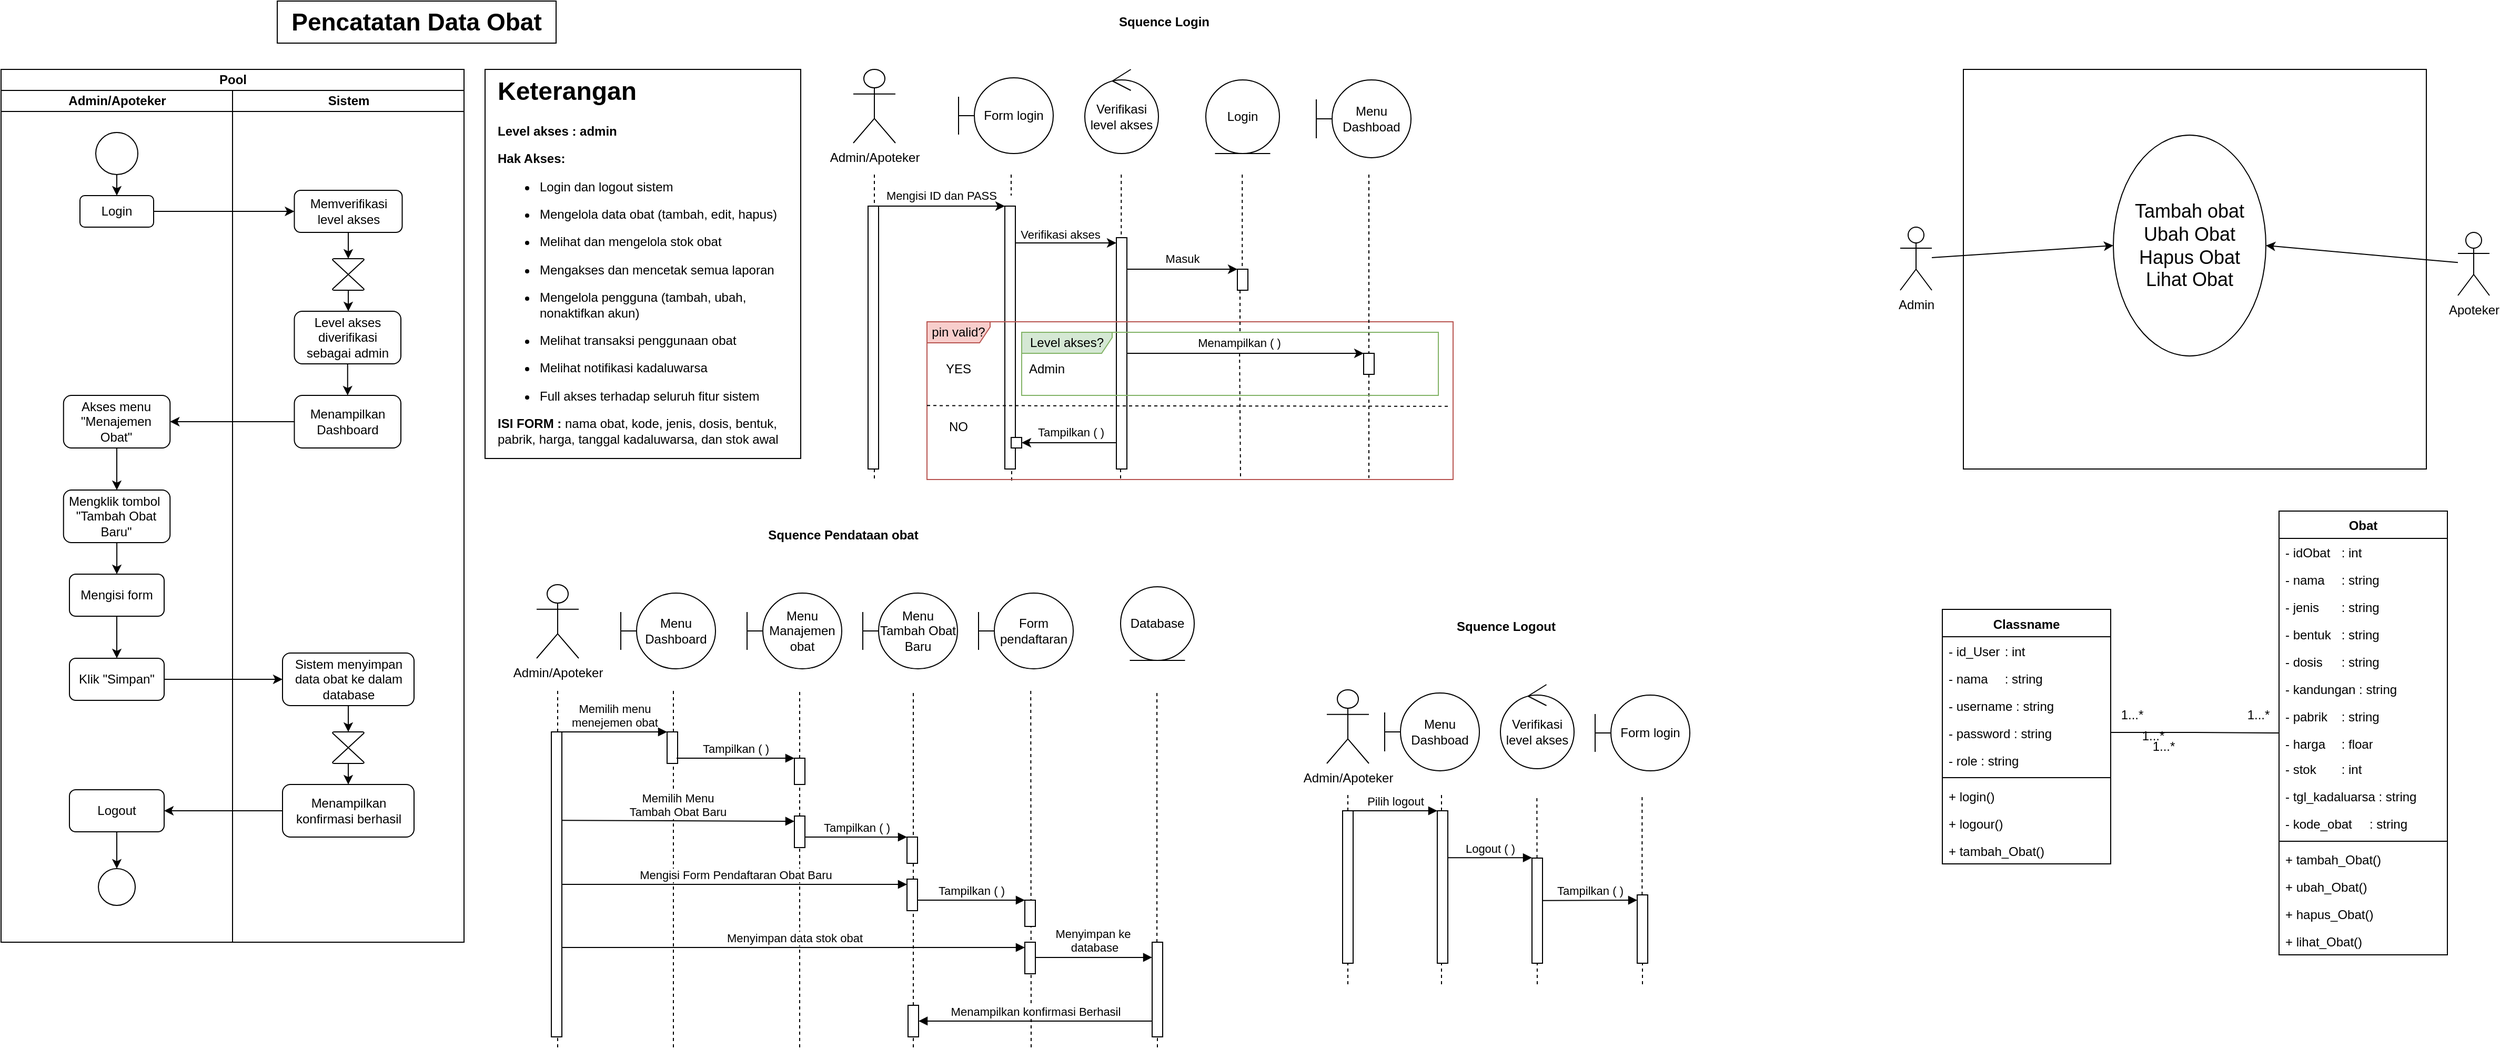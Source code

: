 <mxfile version="26.2.2">
  <diagram name="Page-1" id="9j44QbEKa76IU4atC5l8">
    <mxGraphModel dx="1427" dy="1907" grid="1" gridSize="10" guides="1" tooltips="1" connect="1" arrows="1" fold="1" page="1" pageScale="1" pageWidth="850" pageHeight="1100" math="0" shadow="0">
      <root>
        <mxCell id="0" />
        <mxCell id="1" parent="0" />
        <mxCell id="2WiKCcsb79XeGKph1Vcm-1" value="Pool" style="swimlane;childLayout=stackLayout;resizeParent=1;resizeParentMax=0;startSize=20;html=1;" parent="1" vertex="1">
          <mxGeometry x="40" y="80" width="440" height="830" as="geometry" />
        </mxCell>
        <mxCell id="2WiKCcsb79XeGKph1Vcm-2" value="Admin/Apoteker" style="swimlane;startSize=20;html=1;" parent="2WiKCcsb79XeGKph1Vcm-1" vertex="1">
          <mxGeometry y="20" width="220" height="810" as="geometry" />
        </mxCell>
        <mxCell id="2WiKCcsb79XeGKph1Vcm-42" style="edgeStyle=orthogonalEdgeStyle;rounded=0;orthogonalLoop=1;jettySize=auto;html=1;exitX=0.5;exitY=1;exitDx=0;exitDy=0;entryX=0.5;entryY=0;entryDx=0;entryDy=0;" parent="2WiKCcsb79XeGKph1Vcm-2" source="2WiKCcsb79XeGKph1Vcm-5" target="2WiKCcsb79XeGKph1Vcm-6" edge="1">
          <mxGeometry relative="1" as="geometry" />
        </mxCell>
        <mxCell id="2WiKCcsb79XeGKph1Vcm-5" value="" style="ellipse;whiteSpace=wrap;html=1;aspect=fixed;" parent="2WiKCcsb79XeGKph1Vcm-2" vertex="1">
          <mxGeometry x="90" y="40" width="40" height="40" as="geometry" />
        </mxCell>
        <mxCell id="2WiKCcsb79XeGKph1Vcm-6" value="Login" style="rounded=1;whiteSpace=wrap;html=1;" parent="2WiKCcsb79XeGKph1Vcm-2" vertex="1">
          <mxGeometry x="75" y="100" width="70" height="30" as="geometry" />
        </mxCell>
        <mxCell id="2WiKCcsb79XeGKph1Vcm-20" value="" style="edgeStyle=orthogonalEdgeStyle;rounded=0;orthogonalLoop=1;jettySize=auto;html=1;" parent="2WiKCcsb79XeGKph1Vcm-2" source="2WiKCcsb79XeGKph1Vcm-17" target="2WiKCcsb79XeGKph1Vcm-19" edge="1">
          <mxGeometry relative="1" as="geometry" />
        </mxCell>
        <mxCell id="2WiKCcsb79XeGKph1Vcm-17" value="Akses menu&lt;br&gt;&quot;Menajemen Obat&quot;" style="rounded=1;whiteSpace=wrap;html=1;" parent="2WiKCcsb79XeGKph1Vcm-2" vertex="1">
          <mxGeometry x="59.38" y="290" width="101.25" height="50" as="geometry" />
        </mxCell>
        <mxCell id="2WiKCcsb79XeGKph1Vcm-22" value="" style="edgeStyle=orthogonalEdgeStyle;rounded=0;orthogonalLoop=1;jettySize=auto;html=1;" parent="2WiKCcsb79XeGKph1Vcm-2" source="2WiKCcsb79XeGKph1Vcm-19" target="2WiKCcsb79XeGKph1Vcm-21" edge="1">
          <mxGeometry relative="1" as="geometry" />
        </mxCell>
        <mxCell id="2WiKCcsb79XeGKph1Vcm-19" value="Mengklik tombol&amp;nbsp;&lt;br&gt;&quot;Tambah Obat Baru&quot;" style="rounded=1;whiteSpace=wrap;html=1;" parent="2WiKCcsb79XeGKph1Vcm-2" vertex="1">
          <mxGeometry x="59.37" y="380" width="101.25" height="50" as="geometry" />
        </mxCell>
        <mxCell id="2WiKCcsb79XeGKph1Vcm-24" value="" style="edgeStyle=orthogonalEdgeStyle;rounded=0;orthogonalLoop=1;jettySize=auto;html=1;entryX=0.5;entryY=0;entryDx=0;entryDy=0;" parent="2WiKCcsb79XeGKph1Vcm-2" source="2WiKCcsb79XeGKph1Vcm-21" target="2WiKCcsb79XeGKph1Vcm-23" edge="1">
          <mxGeometry relative="1" as="geometry" />
        </mxCell>
        <mxCell id="2WiKCcsb79XeGKph1Vcm-21" value="Mengisi form" style="whiteSpace=wrap;html=1;rounded=1;" parent="2WiKCcsb79XeGKph1Vcm-2" vertex="1">
          <mxGeometry x="64.99" y="460" width="90.01" height="40" as="geometry" />
        </mxCell>
        <mxCell id="2WiKCcsb79XeGKph1Vcm-23" value="Klik &quot;Simpan&quot;" style="whiteSpace=wrap;html=1;rounded=1;" parent="2WiKCcsb79XeGKph1Vcm-2" vertex="1">
          <mxGeometry x="65.0" y="540" width="90.01" height="40" as="geometry" />
        </mxCell>
        <mxCell id="2WiKCcsb79XeGKph1Vcm-41" value="" style="edgeStyle=orthogonalEdgeStyle;rounded=0;orthogonalLoop=1;jettySize=auto;html=1;" parent="2WiKCcsb79XeGKph1Vcm-2" source="2WiKCcsb79XeGKph1Vcm-38" target="2WiKCcsb79XeGKph1Vcm-40" edge="1">
          <mxGeometry relative="1" as="geometry" />
        </mxCell>
        <mxCell id="2WiKCcsb79XeGKph1Vcm-38" value="Logout" style="whiteSpace=wrap;html=1;rounded=1;" parent="2WiKCcsb79XeGKph1Vcm-2" vertex="1">
          <mxGeometry x="64.99" y="665" width="90.01" height="40" as="geometry" />
        </mxCell>
        <mxCell id="2WiKCcsb79XeGKph1Vcm-40" value="" style="ellipse;whiteSpace=wrap;html=1;rounded=1;" parent="2WiKCcsb79XeGKph1Vcm-2" vertex="1">
          <mxGeometry x="92.51" y="740" width="35" height="35" as="geometry" />
        </mxCell>
        <mxCell id="2WiKCcsb79XeGKph1Vcm-3" value="Sistem" style="swimlane;startSize=20;html=1;" parent="2WiKCcsb79XeGKph1Vcm-1" vertex="1">
          <mxGeometry x="220" y="20" width="220" height="810" as="geometry" />
        </mxCell>
        <mxCell id="2WiKCcsb79XeGKph1Vcm-12" value="" style="edgeStyle=orthogonalEdgeStyle;rounded=0;orthogonalLoop=1;jettySize=auto;html=1;entryX=0.5;entryY=0;entryDx=0;entryDy=0;" parent="2WiKCcsb79XeGKph1Vcm-3" source="2WiKCcsb79XeGKph1Vcm-8" target="2WiKCcsb79XeGKph1Vcm-14" edge="1">
          <mxGeometry relative="1" as="geometry">
            <mxPoint x="110" y="255" as="targetPoint" />
          </mxGeometry>
        </mxCell>
        <mxCell id="2WiKCcsb79XeGKph1Vcm-8" value="" style="verticalLabelPosition=bottom;verticalAlign=top;html=1;shape=mxgraph.flowchart.collate;" parent="2WiKCcsb79XeGKph1Vcm-3" vertex="1">
          <mxGeometry x="95" y="160" width="30" height="30" as="geometry" />
        </mxCell>
        <mxCell id="2WiKCcsb79XeGKph1Vcm-7" value="Memverifikasi level akses" style="rounded=1;whiteSpace=wrap;html=1;" parent="2WiKCcsb79XeGKph1Vcm-3" vertex="1">
          <mxGeometry x="58.75" y="95" width="102.5" height="40" as="geometry" />
        </mxCell>
        <mxCell id="2WiKCcsb79XeGKph1Vcm-10" style="edgeStyle=orthogonalEdgeStyle;rounded=0;orthogonalLoop=1;jettySize=auto;html=1;exitX=0.5;exitY=1;exitDx=0;exitDy=0;entryX=0.5;entryY=0;entryDx=0;entryDy=0;entryPerimeter=0;" parent="2WiKCcsb79XeGKph1Vcm-3" source="2WiKCcsb79XeGKph1Vcm-7" target="2WiKCcsb79XeGKph1Vcm-8" edge="1">
          <mxGeometry relative="1" as="geometry" />
        </mxCell>
        <mxCell id="2WiKCcsb79XeGKph1Vcm-16" style="edgeStyle=orthogonalEdgeStyle;rounded=0;orthogonalLoop=1;jettySize=auto;html=1;exitX=0.5;exitY=1;exitDx=0;exitDy=0;entryX=0.5;entryY=0;entryDx=0;entryDy=0;" parent="2WiKCcsb79XeGKph1Vcm-3" source="2WiKCcsb79XeGKph1Vcm-14" target="2WiKCcsb79XeGKph1Vcm-15" edge="1">
          <mxGeometry relative="1" as="geometry" />
        </mxCell>
        <mxCell id="2WiKCcsb79XeGKph1Vcm-14" value="Level akses diverifikasi sebagai admin" style="rounded=1;whiteSpace=wrap;html=1;" parent="2WiKCcsb79XeGKph1Vcm-3" vertex="1">
          <mxGeometry x="58.75" y="210" width="101.25" height="50" as="geometry" />
        </mxCell>
        <mxCell id="2WiKCcsb79XeGKph1Vcm-15" value="Menampilkan Dashboard" style="rounded=1;whiteSpace=wrap;html=1;" parent="2WiKCcsb79XeGKph1Vcm-3" vertex="1">
          <mxGeometry x="58.75" y="290" width="101.25" height="50" as="geometry" />
        </mxCell>
        <mxCell id="2WiKCcsb79XeGKph1Vcm-33" style="edgeStyle=orthogonalEdgeStyle;rounded=0;orthogonalLoop=1;jettySize=auto;html=1;exitX=0.5;exitY=1;exitDx=0;exitDy=0;" parent="2WiKCcsb79XeGKph1Vcm-3" source="2WiKCcsb79XeGKph1Vcm-27" target="2WiKCcsb79XeGKph1Vcm-31" edge="1">
          <mxGeometry relative="1" as="geometry" />
        </mxCell>
        <mxCell id="2WiKCcsb79XeGKph1Vcm-27" value="Sistem menyimpan data obat ke dalam database" style="whiteSpace=wrap;html=1;rounded=1;" parent="2WiKCcsb79XeGKph1Vcm-3" vertex="1">
          <mxGeometry x="47.5" y="535" width="125" height="50" as="geometry" />
        </mxCell>
        <mxCell id="2WiKCcsb79XeGKph1Vcm-35" style="edgeStyle=orthogonalEdgeStyle;rounded=0;orthogonalLoop=1;jettySize=auto;html=1;exitX=0.5;exitY=1;exitDx=0;exitDy=0;exitPerimeter=0;entryX=0.5;entryY=0;entryDx=0;entryDy=0;" parent="2WiKCcsb79XeGKph1Vcm-3" source="2WiKCcsb79XeGKph1Vcm-31" target="2WiKCcsb79XeGKph1Vcm-34" edge="1">
          <mxGeometry relative="1" as="geometry" />
        </mxCell>
        <mxCell id="2WiKCcsb79XeGKph1Vcm-31" value="" style="verticalLabelPosition=bottom;verticalAlign=top;html=1;shape=mxgraph.flowchart.collate;" parent="2WiKCcsb79XeGKph1Vcm-3" vertex="1">
          <mxGeometry x="95.0" y="610" width="30" height="30" as="geometry" />
        </mxCell>
        <mxCell id="2WiKCcsb79XeGKph1Vcm-34" value="Menampilkan konfirmasi berhasil" style="whiteSpace=wrap;html=1;rounded=1;" parent="2WiKCcsb79XeGKph1Vcm-3" vertex="1">
          <mxGeometry x="47.5" y="660" width="125" height="50" as="geometry" />
        </mxCell>
        <mxCell id="2WiKCcsb79XeGKph1Vcm-9" style="edgeStyle=orthogonalEdgeStyle;rounded=0;orthogonalLoop=1;jettySize=auto;html=1;exitX=1;exitY=0.5;exitDx=0;exitDy=0;entryX=0;entryY=0.5;entryDx=0;entryDy=0;" parent="2WiKCcsb79XeGKph1Vcm-1" source="2WiKCcsb79XeGKph1Vcm-6" target="2WiKCcsb79XeGKph1Vcm-7" edge="1">
          <mxGeometry relative="1" as="geometry" />
        </mxCell>
        <mxCell id="2WiKCcsb79XeGKph1Vcm-18" value="" style="edgeStyle=orthogonalEdgeStyle;rounded=0;orthogonalLoop=1;jettySize=auto;html=1;" parent="2WiKCcsb79XeGKph1Vcm-1" source="2WiKCcsb79XeGKph1Vcm-15" target="2WiKCcsb79XeGKph1Vcm-17" edge="1">
          <mxGeometry relative="1" as="geometry" />
        </mxCell>
        <mxCell id="2WiKCcsb79XeGKph1Vcm-28" style="edgeStyle=orthogonalEdgeStyle;rounded=0;orthogonalLoop=1;jettySize=auto;html=1;exitX=1;exitY=0.5;exitDx=0;exitDy=0;entryX=0;entryY=0.5;entryDx=0;entryDy=0;" parent="2WiKCcsb79XeGKph1Vcm-1" source="2WiKCcsb79XeGKph1Vcm-23" target="2WiKCcsb79XeGKph1Vcm-27" edge="1">
          <mxGeometry relative="1" as="geometry" />
        </mxCell>
        <mxCell id="2WiKCcsb79XeGKph1Vcm-37" value="" style="edgeStyle=orthogonalEdgeStyle;rounded=0;orthogonalLoop=1;jettySize=auto;html=1;entryX=1;entryY=0.5;entryDx=0;entryDy=0;" parent="2WiKCcsb79XeGKph1Vcm-1" source="2WiKCcsb79XeGKph1Vcm-34" target="2WiKCcsb79XeGKph1Vcm-38" edge="1">
          <mxGeometry relative="1" as="geometry">
            <mxPoint x="165" y="705" as="targetPoint" />
          </mxGeometry>
        </mxCell>
        <mxCell id="2WiKCcsb79XeGKph1Vcm-44" value="" style="rounded=0;whiteSpace=wrap;html=1;" parent="1" vertex="1">
          <mxGeometry x="500" y="80" width="300" height="370" as="geometry" />
        </mxCell>
        <mxCell id="2WiKCcsb79XeGKph1Vcm-43" value="&lt;h1 style=&quot;margin-top: 0px;&quot;&gt;Keterangan&lt;/h1&gt;&lt;p&gt;&lt;b&gt;Level akses : admin&lt;/b&gt;&lt;/p&gt;&lt;p class=&quot;&quot; data-end=&quot;210&quot; data-start=&quot;196&quot;&gt;&lt;strong data-end=&quot;210&quot; data-start=&quot;196&quot;&gt;Hak Akses:&lt;/strong&gt;&lt;/p&gt;&lt;ul data-end=&quot;519&quot; data-start=&quot;211&quot;&gt;&lt;li class=&quot;&quot; data-end=&quot;236&quot; data-start=&quot;211&quot;&gt;&lt;p class=&quot;&quot; data-end=&quot;236&quot; data-start=&quot;213&quot;&gt;Login dan logout sistem&lt;/p&gt;&lt;/li&gt;&lt;li class=&quot;&quot; data-end=&quot;280&quot; data-start=&quot;237&quot;&gt;&lt;p class=&quot;&quot; data-end=&quot;280&quot; data-start=&quot;239&quot;&gt;Mengelola data obat (tambah, edit, hapus)&lt;/p&gt;&lt;/li&gt;&lt;li class=&quot;&quot; data-end=&quot;314&quot; data-start=&quot;281&quot;&gt;&lt;p class=&quot;&quot; data-end=&quot;314&quot; data-start=&quot;283&quot;&gt;Melihat dan mengelola stok obat&lt;/p&gt;&lt;/li&gt;&lt;li class=&quot;&quot; data-end=&quot;353&quot; data-start=&quot;315&quot;&gt;&lt;p class=&quot;&quot; data-end=&quot;353&quot; data-start=&quot;317&quot;&gt;Mengakses dan mencetak semua laporan&lt;/p&gt;&lt;/li&gt;&lt;li class=&quot;&quot; data-end=&quot;407&quot; data-start=&quot;354&quot;&gt;&lt;p class=&quot;&quot; data-end=&quot;407&quot; data-start=&quot;356&quot;&gt;Mengelola pengguna (tambah, ubah, nonaktifkan akun)&lt;/p&gt;&lt;/li&gt;&lt;li class=&quot;&quot; data-end=&quot;443&quot; data-start=&quot;408&quot;&gt;&lt;p class=&quot;&quot; data-end=&quot;443&quot; data-start=&quot;410&quot;&gt;Melihat transaksi penggunaan obat&lt;/p&gt;&lt;/li&gt;&lt;li class=&quot;&quot; data-end=&quot;476&quot; data-start=&quot;444&quot;&gt;&lt;p class=&quot;&quot; data-end=&quot;476&quot; data-start=&quot;446&quot;&gt;Melihat notifikasi kadaluwarsa&lt;/p&gt;&lt;/li&gt;&lt;li class=&quot;&quot; data-end=&quot;519&quot; data-start=&quot;477&quot;&gt;&lt;p class=&quot;&quot; data-end=&quot;519&quot; data-start=&quot;479&quot;&gt;Full akses terhadap seluruh fitur sistem&lt;/p&gt;&lt;/li&gt;&lt;/ul&gt;&lt;div&gt;&lt;b&gt;ISI FORM :&amp;nbsp;&lt;/b&gt;&lt;span style=&quot;background-color: transparent; color: light-dark(rgb(0, 0, 0), rgb(255, 255, 255));&quot;&gt;nama obat, kode, jenis, dosis, bentuk, pabrik, harga, tanggal kadaluwarsa, dan stok awal&lt;/span&gt;&lt;/div&gt;" style="text;html=1;whiteSpace=wrap;overflow=hidden;rounded=0;" parent="1" vertex="1">
          <mxGeometry x="510" y="80" width="290" height="380" as="geometry" />
        </mxCell>
        <mxCell id="2WiKCcsb79XeGKph1Vcm-46" value="" style="rounded=0;whiteSpace=wrap;html=1;" parent="1" vertex="1">
          <mxGeometry x="302.5" y="15" width="265" height="40" as="geometry" />
        </mxCell>
        <mxCell id="2WiKCcsb79XeGKph1Vcm-45" value="&lt;b&gt;&lt;font style=&quot;font-size: 23px;&quot;&gt;Pencatatan Data Obat&lt;/font&gt;&lt;/b&gt;" style="text;html=1;align=center;verticalAlign=middle;whiteSpace=wrap;rounded=0;" parent="1" vertex="1">
          <mxGeometry x="290" y="20" width="290" height="30" as="geometry" />
        </mxCell>
        <mxCell id="2WiKCcsb79XeGKph1Vcm-51" value="Admin/Apoteker" style="shape=umlActor;verticalLabelPosition=bottom;verticalAlign=top;html=1;" parent="1" vertex="1">
          <mxGeometry x="850" y="80" width="40" height="70" as="geometry" />
        </mxCell>
        <mxCell id="2WiKCcsb79XeGKph1Vcm-52" value="Form login" style="shape=umlBoundary;whiteSpace=wrap;html=1;" parent="1" vertex="1">
          <mxGeometry x="950" y="88" width="90" height="72" as="geometry" />
        </mxCell>
        <mxCell id="2WiKCcsb79XeGKph1Vcm-53" value="Login" style="ellipse;shape=umlEntity;whiteSpace=wrap;html=1;" parent="1" vertex="1">
          <mxGeometry x="1185" y="90" width="70" height="70" as="geometry" />
        </mxCell>
        <mxCell id="2WiKCcsb79XeGKph1Vcm-54" value="Verifikasi level akses" style="ellipse;shape=umlControl;whiteSpace=wrap;html=1;" parent="1" vertex="1">
          <mxGeometry x="1070" y="80" width="70" height="80" as="geometry" />
        </mxCell>
        <mxCell id="2WiKCcsb79XeGKph1Vcm-55" value="Menu Dashboad" style="shape=umlBoundary;whiteSpace=wrap;html=1;" parent="1" vertex="1">
          <mxGeometry x="1290" y="90" width="90" height="74" as="geometry" />
        </mxCell>
        <mxCell id="2WiKCcsb79XeGKph1Vcm-56" value="Menu Manajemen obat" style="shape=umlBoundary;whiteSpace=wrap;html=1;" parent="1" vertex="1">
          <mxGeometry x="749" y="578" width="90" height="72" as="geometry" />
        </mxCell>
        <mxCell id="2WiKCcsb79XeGKph1Vcm-57" value="Menu Tambah Obat Baru" style="shape=umlBoundary;whiteSpace=wrap;html=1;" parent="1" vertex="1">
          <mxGeometry x="859" y="578" width="90" height="72" as="geometry" />
        </mxCell>
        <mxCell id="2WiKCcsb79XeGKph1Vcm-61" value="Database" style="ellipse;shape=umlEntity;whiteSpace=wrap;html=1;" parent="1" vertex="1">
          <mxGeometry x="1104" y="572" width="70" height="70" as="geometry" />
        </mxCell>
        <mxCell id="2WiKCcsb79XeGKph1Vcm-63" value="" style="endArrow=none;dashed=1;html=1;rounded=0;" parent="1" source="2WiKCcsb79XeGKph1Vcm-62" edge="1">
          <mxGeometry width="50" height="50" relative="1" as="geometry">
            <mxPoint x="870" y="170" as="sourcePoint" />
            <mxPoint x="870" y="470" as="targetPoint" />
          </mxGeometry>
        </mxCell>
        <mxCell id="2WiKCcsb79XeGKph1Vcm-64" value="" style="endArrow=none;dashed=1;html=1;rounded=0;" parent="1" target="2WiKCcsb79XeGKph1Vcm-62" edge="1">
          <mxGeometry width="50" height="50" relative="1" as="geometry">
            <mxPoint x="870" y="180" as="sourcePoint" />
            <mxPoint x="870" y="590" as="targetPoint" />
          </mxGeometry>
        </mxCell>
        <mxCell id="2WiKCcsb79XeGKph1Vcm-69" value="" style="edgeStyle=orthogonalEdgeStyle;rounded=0;orthogonalLoop=1;jettySize=auto;html=1;curved=0;" parent="1" source="2WiKCcsb79XeGKph1Vcm-62" edge="1">
          <mxGeometry relative="1" as="geometry">
            <mxPoint x="879" y="210" as="sourcePoint" />
            <mxPoint x="994" y="210.0" as="targetPoint" />
            <Array as="points">
              <mxPoint x="969" y="210" />
              <mxPoint x="969" y="210" />
            </Array>
          </mxGeometry>
        </mxCell>
        <mxCell id="2WiKCcsb79XeGKph1Vcm-62" value="" style="html=1;points=[[0,0,0,0,5],[0,1,0,0,-5],[1,0,0,0,5],[1,1,0,0,-5]];perimeter=orthogonalPerimeter;outlineConnect=0;targetShapes=umlLifeline;portConstraint=eastwest;newEdgeStyle={&quot;curved&quot;:0,&quot;rounded&quot;:0};" parent="1" vertex="1">
          <mxGeometry x="864" y="210" width="10" height="250" as="geometry" />
        </mxCell>
        <mxCell id="2WiKCcsb79XeGKph1Vcm-65" value="" style="endArrow=none;dashed=1;html=1;rounded=0;entryX=0.161;entryY=1.012;entryDx=0;entryDy=0;entryPerimeter=0;" parent="1" target="2WiKCcsb79XeGKph1Vcm-77" edge="1">
          <mxGeometry width="50" height="50" relative="1" as="geometry">
            <mxPoint x="1000.0" y="240" as="sourcePoint" />
            <mxPoint x="1000" y="600" as="targetPoint" />
          </mxGeometry>
        </mxCell>
        <mxCell id="2WiKCcsb79XeGKph1Vcm-67" value="" style="endArrow=none;dashed=1;html=1;rounded=0;" parent="1" edge="1">
          <mxGeometry width="50" height="50" relative="1" as="geometry">
            <mxPoint x="1000" y="180" as="sourcePoint" />
            <mxPoint x="1000.0" y="200" as="targetPoint" />
          </mxGeometry>
        </mxCell>
        <mxCell id="2WiKCcsb79XeGKph1Vcm-68" value="" style="html=1;points=[[0,0,0,0,5],[0,1,0,0,-5],[1,0,0,0,5],[1,1,0,0,-5]];perimeter=orthogonalPerimeter;outlineConnect=0;targetShapes=umlLifeline;portConstraint=eastwest;newEdgeStyle={&quot;curved&quot;:0,&quot;rounded&quot;:0};" parent="1" vertex="1">
          <mxGeometry x="994" y="210" width="10" height="250" as="geometry" />
        </mxCell>
        <mxCell id="2WiKCcsb79XeGKph1Vcm-71" value="&lt;font style=&quot;font-size: 11px;&quot;&gt;Mengisi ID dan PASS&lt;/font&gt;" style="text;html=1;align=center;verticalAlign=middle;whiteSpace=wrap;rounded=0;" parent="1" vertex="1">
          <mxGeometry x="879" y="190" width="110" height="20" as="geometry" />
        </mxCell>
        <mxCell id="2WiKCcsb79XeGKph1Vcm-73" value="" style="endArrow=none;dashed=1;html=1;rounded=0;entryX=0.368;entryY=0.995;entryDx=0;entryDy=0;entryPerimeter=0;" parent="1" source="2WiKCcsb79XeGKph1Vcm-74" target="2WiKCcsb79XeGKph1Vcm-77" edge="1">
          <mxGeometry width="50" height="50" relative="1" as="geometry">
            <mxPoint x="1104.64" y="180" as="sourcePoint" />
            <mxPoint x="1105" y="600" as="targetPoint" />
          </mxGeometry>
        </mxCell>
        <mxCell id="2WiKCcsb79XeGKph1Vcm-75" value="" style="endArrow=none;dashed=1;html=1;rounded=0;" parent="1" target="2WiKCcsb79XeGKph1Vcm-74" edge="1">
          <mxGeometry width="50" height="50" relative="1" as="geometry">
            <mxPoint x="1104.64" y="180" as="sourcePoint" />
            <mxPoint x="1104.64" y="540" as="targetPoint" />
          </mxGeometry>
        </mxCell>
        <mxCell id="2WiKCcsb79XeGKph1Vcm-82" value="" style="edgeStyle=orthogonalEdgeStyle;rounded=0;orthogonalLoop=1;jettySize=auto;html=1;curved=0;" parent="1" source="2WiKCcsb79XeGKph1Vcm-74" target="2WiKCcsb79XeGKph1Vcm-81" edge="1">
          <mxGeometry relative="1" as="geometry">
            <Array as="points">
              <mxPoint x="1180" y="270" />
              <mxPoint x="1180" y="270" />
            </Array>
          </mxGeometry>
        </mxCell>
        <mxCell id="2WiKCcsb79XeGKph1Vcm-89" value="" style="edgeStyle=orthogonalEdgeStyle;rounded=0;orthogonalLoop=1;jettySize=auto;html=1;curved=0;" parent="1" source="2WiKCcsb79XeGKph1Vcm-74" target="2WiKCcsb79XeGKph1Vcm-86" edge="1">
          <mxGeometry relative="1" as="geometry">
            <mxPoint x="1190" y="400.0" as="targetPoint" />
            <Array as="points">
              <mxPoint x="1170" y="350" />
              <mxPoint x="1170" y="350" />
            </Array>
          </mxGeometry>
        </mxCell>
        <mxCell id="2WiKCcsb79XeGKph1Vcm-74" value="" style="html=1;points=[[0,0,0,0,5],[0,1,0,0,-5],[1,0,0,0,5],[1,1,0,0,-5]];perimeter=orthogonalPerimeter;outlineConnect=0;targetShapes=umlLifeline;portConstraint=eastwest;newEdgeStyle={&quot;curved&quot;:0,&quot;rounded&quot;:0};" parent="1" vertex="1">
          <mxGeometry x="1100" y="240" width="10" height="220" as="geometry" />
        </mxCell>
        <mxCell id="2WiKCcsb79XeGKph1Vcm-76" style="edgeStyle=orthogonalEdgeStyle;rounded=0;orthogonalLoop=1;jettySize=auto;html=1;curved=0;exitX=1;exitY=1;exitDx=0;exitDy=-5;exitPerimeter=0;entryX=0;entryY=0;entryDx=0;entryDy=5;entryPerimeter=0;" parent="1" source="2WiKCcsb79XeGKph1Vcm-68" target="2WiKCcsb79XeGKph1Vcm-74" edge="1">
          <mxGeometry relative="1" as="geometry">
            <Array as="points">
              <mxPoint x="1004" y="245" />
            </Array>
          </mxGeometry>
        </mxCell>
        <mxCell id="2WiKCcsb79XeGKph1Vcm-77" value="pin valid?" style="shape=umlFrame;whiteSpace=wrap;html=1;pointerEvents=0;width=60;height=20;fillColor=#f8cecc;strokeColor=#b85450;" parent="1" vertex="1">
          <mxGeometry x="920" y="320" width="500" height="150" as="geometry" />
        </mxCell>
        <mxCell id="2WiKCcsb79XeGKph1Vcm-78" value="" style="endArrow=none;dashed=1;html=1;rounded=0;entryX=0.596;entryY=0.991;entryDx=0;entryDy=0;entryPerimeter=0;" parent="1" source="2WiKCcsb79XeGKph1Vcm-90" target="2WiKCcsb79XeGKph1Vcm-77" edge="1">
          <mxGeometry width="50" height="50" relative="1" as="geometry">
            <mxPoint x="1219.64" y="280" as="sourcePoint" />
            <mxPoint x="1220" y="460" as="targetPoint" />
          </mxGeometry>
        </mxCell>
        <mxCell id="2WiKCcsb79XeGKph1Vcm-79" value="" style="endArrow=none;dashed=1;html=1;rounded=0;" parent="1" target="2WiKCcsb79XeGKph1Vcm-81" edge="1">
          <mxGeometry width="50" height="50" relative="1" as="geometry">
            <mxPoint x="1219.64" y="180" as="sourcePoint" />
            <mxPoint x="1250" y="210" as="targetPoint" />
          </mxGeometry>
        </mxCell>
        <mxCell id="2WiKCcsb79XeGKph1Vcm-81" value="" style="html=1;points=[[0,0,0,0,5],[0,1,0,0,-5],[1,0,0,0,5],[1,1,0,0,-5]];perimeter=orthogonalPerimeter;outlineConnect=0;targetShapes=umlLifeline;portConstraint=eastwest;newEdgeStyle={&quot;curved&quot;:0,&quot;rounded&quot;:0};" parent="1" vertex="1">
          <mxGeometry x="1215" y="270" width="10" height="20" as="geometry" />
        </mxCell>
        <mxCell id="2WiKCcsb79XeGKph1Vcm-83" value="&lt;font style=&quot;font-size: 11px;&quot;&gt;Verifikasi akses&lt;/font&gt;" style="text;html=1;align=center;verticalAlign=middle;whiteSpace=wrap;rounded=0;" parent="1" vertex="1">
          <mxGeometry x="1004" y="227" width="86" height="20" as="geometry" />
        </mxCell>
        <mxCell id="2WiKCcsb79XeGKph1Vcm-84" value="" style="endArrow=none;dashed=1;html=1;rounded=0;entryX=0.84;entryY=0.991;entryDx=0;entryDy=0;entryPerimeter=0;" parent="1" source="2WiKCcsb79XeGKph1Vcm-86" target="2WiKCcsb79XeGKph1Vcm-77" edge="1">
          <mxGeometry width="50" height="50" relative="1" as="geometry">
            <mxPoint x="1340.0" y="180" as="sourcePoint" />
            <mxPoint x="1340" y="601" as="targetPoint" />
          </mxGeometry>
        </mxCell>
        <mxCell id="2WiKCcsb79XeGKph1Vcm-85" value="" style="endArrow=none;dashed=1;html=1;rounded=0;exitX=0.001;exitY=0.398;exitDx=0;exitDy=0;exitPerimeter=0;entryX=0.995;entryY=0.536;entryDx=0;entryDy=0;entryPerimeter=0;" parent="1" target="2WiKCcsb79XeGKph1Vcm-77" edge="1">
          <mxGeometry width="50" height="50" relative="1" as="geometry">
            <mxPoint x="920" y="399.67" as="sourcePoint" />
            <mxPoint x="1410" y="400" as="targetPoint" />
          </mxGeometry>
        </mxCell>
        <mxCell id="2WiKCcsb79XeGKph1Vcm-87" value="" style="endArrow=none;dashed=1;html=1;rounded=0;" parent="1" target="2WiKCcsb79XeGKph1Vcm-86" edge="1">
          <mxGeometry width="50" height="50" relative="1" as="geometry">
            <mxPoint x="1340.0" y="180" as="sourcePoint" />
            <mxPoint x="1340" y="601" as="targetPoint" />
          </mxGeometry>
        </mxCell>
        <mxCell id="2WiKCcsb79XeGKph1Vcm-86" value="" style="html=1;points=[[0,0,0,0,5],[0,1,0,0,-5],[1,0,0,0,5],[1,1,0,0,-5]];perimeter=orthogonalPerimeter;outlineConnect=0;targetShapes=umlLifeline;portConstraint=eastwest;newEdgeStyle={&quot;curved&quot;:0,&quot;rounded&quot;:0};" parent="1" vertex="1">
          <mxGeometry x="1335" y="350" width="10" height="20" as="geometry" />
        </mxCell>
        <mxCell id="2WiKCcsb79XeGKph1Vcm-91" value="" style="endArrow=none;dashed=1;html=1;rounded=0;" parent="1" source="2WiKCcsb79XeGKph1Vcm-81" target="2WiKCcsb79XeGKph1Vcm-90" edge="1">
          <mxGeometry width="50" height="50" relative="1" as="geometry">
            <mxPoint x="1220" y="290" as="sourcePoint" />
            <mxPoint x="1220" y="600" as="targetPoint" />
          </mxGeometry>
        </mxCell>
        <mxCell id="2WiKCcsb79XeGKph1Vcm-90" value="&lt;font style=&quot;font-size: 11px;&quot;&gt;Menampilkan ( )&lt;/font&gt;" style="text;html=1;align=center;verticalAlign=middle;whiteSpace=wrap;rounded=0;" parent="1" vertex="1">
          <mxGeometry x="1174" y="330" width="86" height="20" as="geometry" />
        </mxCell>
        <mxCell id="2WiKCcsb79XeGKph1Vcm-93" value="Level akses?" style="shape=umlFrame;whiteSpace=wrap;html=1;pointerEvents=0;width=86;height=20;fillColor=#d5e8d4;strokeColor=#82b366;" parent="1" vertex="1">
          <mxGeometry x="1010" y="330" width="396" height="60" as="geometry" />
        </mxCell>
        <mxCell id="2WiKCcsb79XeGKph1Vcm-94" value="YES" style="text;html=1;align=center;verticalAlign=middle;whiteSpace=wrap;rounded=0;" parent="1" vertex="1">
          <mxGeometry x="930" y="350" width="40" height="30" as="geometry" />
        </mxCell>
        <mxCell id="2WiKCcsb79XeGKph1Vcm-95" value="NO" style="text;html=1;align=center;verticalAlign=middle;whiteSpace=wrap;rounded=0;" parent="1" vertex="1">
          <mxGeometry x="930" y="405" width="40" height="30" as="geometry" />
        </mxCell>
        <mxCell id="2WiKCcsb79XeGKph1Vcm-96" value="" style="endArrow=classic;html=1;rounded=0;entryX=1;entryY=0;entryDx=0;entryDy=5;entryPerimeter=0;" parent="1" target="2WiKCcsb79XeGKph1Vcm-97" edge="1">
          <mxGeometry width="50" height="50" relative="1" as="geometry">
            <mxPoint x="1100" y="435" as="sourcePoint" />
            <mxPoint x="1020" y="435" as="targetPoint" />
          </mxGeometry>
        </mxCell>
        <mxCell id="2WiKCcsb79XeGKph1Vcm-97" value="" style="html=1;points=[[0,0,0,0,5],[0,1,0,0,-5],[1,0,0,0,5],[1,1,0,0,-5]];perimeter=orthogonalPerimeter;outlineConnect=0;targetShapes=umlLifeline;portConstraint=eastwest;newEdgeStyle={&quot;curved&quot;:0,&quot;rounded&quot;:0};" parent="1" vertex="1">
          <mxGeometry x="1000" y="430" width="10" height="10" as="geometry" />
        </mxCell>
        <mxCell id="2WiKCcsb79XeGKph1Vcm-98" value="&lt;span style=&quot;font-size: 11px;&quot;&gt;Tampilkan ( )&lt;/span&gt;" style="text;html=1;align=center;verticalAlign=middle;whiteSpace=wrap;rounded=0;" parent="1" vertex="1">
          <mxGeometry x="1014" y="415" width="86" height="20" as="geometry" />
        </mxCell>
        <mxCell id="2WiKCcsb79XeGKph1Vcm-99" value="Admin" style="text;html=1;align=center;verticalAlign=middle;whiteSpace=wrap;rounded=0;" parent="1" vertex="1">
          <mxGeometry x="1014" y="355" width="40" height="20" as="geometry" />
        </mxCell>
        <mxCell id="2WiKCcsb79XeGKph1Vcm-100" value="&lt;font style=&quot;font-size: 11px;&quot;&gt;Masuk&lt;/font&gt;" style="text;html=1;align=center;verticalAlign=middle;whiteSpace=wrap;rounded=0;" parent="1" vertex="1">
          <mxGeometry x="1120" y="250" width="86" height="20" as="geometry" />
        </mxCell>
        <mxCell id="2WiKCcsb79XeGKph1Vcm-102" value="Admin/Apoteker" style="shape=umlActor;verticalLabelPosition=bottom;verticalAlign=top;html=1;" parent="1" vertex="1">
          <mxGeometry x="549" y="570" width="40" height="70" as="geometry" />
        </mxCell>
        <mxCell id="2WiKCcsb79XeGKph1Vcm-104" value="" style="endArrow=none;dashed=1;html=1;rounded=0;" parent="1" source="2WiKCcsb79XeGKph1Vcm-114" edge="1">
          <mxGeometry width="50" height="50" relative="1" as="geometry">
            <mxPoint x="569" y="970" as="sourcePoint" />
            <mxPoint x="569" y="670" as="targetPoint" />
          </mxGeometry>
        </mxCell>
        <mxCell id="2WiKCcsb79XeGKph1Vcm-105" value="" style="endArrow=none;dashed=1;html=1;rounded=0;" parent="1" source="2WiKCcsb79XeGKph1Vcm-118" edge="1">
          <mxGeometry width="50" height="50" relative="1" as="geometry">
            <mxPoint x="679" y="970" as="sourcePoint" />
            <mxPoint x="679" y="670" as="targetPoint" />
          </mxGeometry>
        </mxCell>
        <mxCell id="2WiKCcsb79XeGKph1Vcm-107" value="" style="endArrow=none;dashed=1;html=1;rounded=0;" parent="1" source="2WiKCcsb79XeGKph1Vcm-123" edge="1">
          <mxGeometry width="50" height="50" relative="1" as="geometry">
            <mxPoint x="799" y="970" as="sourcePoint" />
            <mxPoint x="799" y="670" as="targetPoint" />
          </mxGeometry>
        </mxCell>
        <mxCell id="2WiKCcsb79XeGKph1Vcm-109" value="" style="endArrow=none;dashed=1;html=1;rounded=0;" parent="1" edge="1">
          <mxGeometry width="50" height="50" relative="1" as="geometry">
            <mxPoint x="1019" y="1010" as="sourcePoint" />
            <mxPoint x="1018.62" y="670" as="targetPoint" />
          </mxGeometry>
        </mxCell>
        <mxCell id="2WiKCcsb79XeGKph1Vcm-111" value="Menu Dashboard" style="shape=umlBoundary;whiteSpace=wrap;html=1;" parent="1" vertex="1">
          <mxGeometry x="629" y="578" width="90" height="72" as="geometry" />
        </mxCell>
        <mxCell id="2WiKCcsb79XeGKph1Vcm-112" value="" style="endArrow=none;dashed=1;html=1;rounded=0;" parent="1" source="2WiKCcsb79XeGKph1Vcm-144" edge="1">
          <mxGeometry width="50" height="50" relative="1" as="geometry">
            <mxPoint x="1138.55" y="970" as="sourcePoint" />
            <mxPoint x="1138.55" y="670" as="targetPoint" />
          </mxGeometry>
        </mxCell>
        <mxCell id="2WiKCcsb79XeGKph1Vcm-115" value="" style="endArrow=none;dashed=1;html=1;rounded=0;" parent="1" target="2WiKCcsb79XeGKph1Vcm-114" edge="1">
          <mxGeometry width="50" height="50" relative="1" as="geometry">
            <mxPoint x="569" y="1010" as="sourcePoint" />
            <mxPoint x="569" y="670" as="targetPoint" />
          </mxGeometry>
        </mxCell>
        <mxCell id="2WiKCcsb79XeGKph1Vcm-114" value="" style="html=1;points=[[0,0,0,0,5],[0,1,0,0,-5],[1,0,0,0,5],[1,1,0,0,-5]];perimeter=orthogonalPerimeter;outlineConnect=0;targetShapes=umlLifeline;portConstraint=eastwest;newEdgeStyle={&quot;curved&quot;:0,&quot;rounded&quot;:0};" parent="1" vertex="1">
          <mxGeometry x="563" y="710" width="10" height="290" as="geometry" />
        </mxCell>
        <mxCell id="2WiKCcsb79XeGKph1Vcm-120" value="" style="endArrow=none;dashed=1;html=1;rounded=0;" parent="1" target="2WiKCcsb79XeGKph1Vcm-118" edge="1">
          <mxGeometry width="50" height="50" relative="1" as="geometry">
            <mxPoint x="679" y="1010" as="sourcePoint" />
            <mxPoint x="679" y="670" as="targetPoint" />
          </mxGeometry>
        </mxCell>
        <mxCell id="2WiKCcsb79XeGKph1Vcm-118" value="" style="html=1;points=[[0,0,0,0,5],[0,1,0,0,-5],[1,0,0,0,5],[1,1,0,0,-5]];perimeter=orthogonalPerimeter;outlineConnect=0;targetShapes=umlLifeline;portConstraint=eastwest;newEdgeStyle={&quot;curved&quot;:0,&quot;rounded&quot;:0};" parent="1" vertex="1">
          <mxGeometry x="673" y="710" width="10" height="30" as="geometry" />
        </mxCell>
        <mxCell id="2WiKCcsb79XeGKph1Vcm-122" value="Memilih menu&lt;br&gt;menejemen obat" style="html=1;verticalAlign=bottom;endArrow=block;curved=0;rounded=0;" parent="1" edge="1">
          <mxGeometry width="80" relative="1" as="geometry">
            <mxPoint x="573" y="710" as="sourcePoint" />
            <mxPoint x="673" y="710" as="targetPoint" />
          </mxGeometry>
        </mxCell>
        <mxCell id="2WiKCcsb79XeGKph1Vcm-125" value="" style="endArrow=none;dashed=1;html=1;rounded=0;" parent="1" source="2WiKCcsb79XeGKph1Vcm-136" target="2WiKCcsb79XeGKph1Vcm-123" edge="1">
          <mxGeometry width="50" height="50" relative="1" as="geometry">
            <mxPoint x="799" y="970" as="sourcePoint" />
            <mxPoint x="799" y="670" as="targetPoint" />
          </mxGeometry>
        </mxCell>
        <mxCell id="2WiKCcsb79XeGKph1Vcm-123" value="" style="html=1;points=[[0,0,0,0,5],[0,1,0,0,-5],[1,0,0,0,5],[1,1,0,0,-5]];perimeter=orthogonalPerimeter;outlineConnect=0;targetShapes=umlLifeline;portConstraint=eastwest;newEdgeStyle={&quot;curved&quot;:0,&quot;rounded&quot;:0};" parent="1" vertex="1">
          <mxGeometry x="794" y="735" width="10" height="25" as="geometry" />
        </mxCell>
        <mxCell id="2WiKCcsb79XeGKph1Vcm-129" value="" style="endArrow=none;dashed=1;html=1;rounded=0;" parent="1" source="2WiKCcsb79XeGKph1Vcm-149" edge="1">
          <mxGeometry width="50" height="50" relative="1" as="geometry">
            <mxPoint x="907" y="1010" as="sourcePoint" />
            <mxPoint x="907" y="670" as="targetPoint" />
          </mxGeometry>
        </mxCell>
        <mxCell id="2WiKCcsb79XeGKph1Vcm-131" value="" style="html=1;points=[[0,0,0,0,5],[0,1,0,0,-5],[1,0,0,0,5],[1,1,0,0,-5]];perimeter=orthogonalPerimeter;outlineConnect=0;targetShapes=umlLifeline;portConstraint=eastwest;newEdgeStyle={&quot;curved&quot;:0,&quot;rounded&quot;:0};" parent="1" vertex="1">
          <mxGeometry x="1013" y="870" width="10" height="25" as="geometry" />
        </mxCell>
        <mxCell id="2WiKCcsb79XeGKph1Vcm-132" value="Tampilkan ( )" style="html=1;verticalAlign=bottom;endArrow=block;curved=0;rounded=0;" parent="1" target="2WiKCcsb79XeGKph1Vcm-131" edge="1">
          <mxGeometry width="80" relative="1" as="geometry">
            <mxPoint x="911" y="870" as="sourcePoint" />
            <mxPoint x="1009" y="870" as="targetPoint" />
          </mxGeometry>
        </mxCell>
        <mxCell id="2WiKCcsb79XeGKph1Vcm-133" value="Form pendaftaran" style="shape=umlBoundary;whiteSpace=wrap;html=1;" parent="1" vertex="1">
          <mxGeometry x="969" y="578" width="90" height="72" as="geometry" />
        </mxCell>
        <mxCell id="2WiKCcsb79XeGKph1Vcm-134" value="Memilih Menu&lt;br&gt;Tambah Obat Baru" style="html=1;verticalAlign=bottom;endArrow=block;curved=0;rounded=0;entryX=0;entryY=0;entryDx=0;entryDy=5;entryPerimeter=0;" parent="1" target="2WiKCcsb79XeGKph1Vcm-136" edge="1">
          <mxGeometry width="80" relative="1" as="geometry">
            <mxPoint x="573" y="794.17" as="sourcePoint" />
            <mxPoint x="684" y="794.17" as="targetPoint" />
          </mxGeometry>
        </mxCell>
        <mxCell id="2WiKCcsb79XeGKph1Vcm-135" value="Tampilkan ( )" style="html=1;verticalAlign=bottom;endArrow=block;curved=0;rounded=0;" parent="1" target="2WiKCcsb79XeGKph1Vcm-123" edge="1">
          <mxGeometry x="-0.003" width="80" relative="1" as="geometry">
            <mxPoint x="682" y="735" as="sourcePoint" />
            <mxPoint x="784" y="735" as="targetPoint" />
            <mxPoint as="offset" />
          </mxGeometry>
        </mxCell>
        <mxCell id="2WiKCcsb79XeGKph1Vcm-137" value="" style="endArrow=none;dashed=1;html=1;rounded=0;" parent="1" target="2WiKCcsb79XeGKph1Vcm-136" edge="1">
          <mxGeometry width="50" height="50" relative="1" as="geometry">
            <mxPoint x="799" y="1010" as="sourcePoint" />
            <mxPoint x="799" y="760" as="targetPoint" />
          </mxGeometry>
        </mxCell>
        <mxCell id="2WiKCcsb79XeGKph1Vcm-136" value="" style="html=1;points=[[0,0,0,0,5],[0,1,0,0,-5],[1,0,0,0,5],[1,1,0,0,-5]];perimeter=orthogonalPerimeter;outlineConnect=0;targetShapes=umlLifeline;portConstraint=eastwest;newEdgeStyle={&quot;curved&quot;:0,&quot;rounded&quot;:0};" parent="1" vertex="1">
          <mxGeometry x="794" y="790" width="10" height="30" as="geometry" />
        </mxCell>
        <mxCell id="2WiKCcsb79XeGKph1Vcm-138" value="" style="html=1;points=[[0,0,0,0,5],[0,1,0,0,-5],[1,0,0,0,5],[1,1,0,0,-5]];perimeter=orthogonalPerimeter;outlineConnect=0;targetShapes=umlLifeline;portConstraint=eastwest;newEdgeStyle={&quot;curved&quot;:0,&quot;rounded&quot;:0};" parent="1" vertex="1">
          <mxGeometry x="901" y="810" width="10" height="25" as="geometry" />
        </mxCell>
        <mxCell id="2WiKCcsb79XeGKph1Vcm-139" value="Tampilkan ( )" style="html=1;verticalAlign=bottom;endArrow=block;curved=0;rounded=0;" parent="1" source="2WiKCcsb79XeGKph1Vcm-136" target="2WiKCcsb79XeGKph1Vcm-138" edge="1">
          <mxGeometry x="-0.003" width="80" relative="1" as="geometry">
            <mxPoint x="809" y="810" as="sourcePoint" />
            <mxPoint x="891" y="810" as="targetPoint" />
            <mxPoint as="offset" />
          </mxGeometry>
        </mxCell>
        <mxCell id="2WiKCcsb79XeGKph1Vcm-140" value="Mengisi Form Pendaftaran Obat Baru" style="html=1;verticalAlign=bottom;endArrow=block;curved=0;rounded=0;entryX=0;entryY=0;entryDx=0;entryDy=5;entryPerimeter=0;" parent="1" source="2WiKCcsb79XeGKph1Vcm-114" target="2WiKCcsb79XeGKph1Vcm-141" edge="1">
          <mxGeometry x="0.002" width="80" relative="1" as="geometry">
            <mxPoint x="680" y="854.17" as="sourcePoint" />
            <mxPoint x="791" y="854.17" as="targetPoint" />
            <mxPoint as="offset" />
          </mxGeometry>
        </mxCell>
        <mxCell id="2WiKCcsb79XeGKph1Vcm-141" value="" style="html=1;points=[[0,0,0,0,5],[0,1,0,0,-5],[1,0,0,0,5],[1,1,0,0,-5]];perimeter=orthogonalPerimeter;outlineConnect=0;targetShapes=umlLifeline;portConstraint=eastwest;newEdgeStyle={&quot;curved&quot;:0,&quot;rounded&quot;:0};" parent="1" vertex="1">
          <mxGeometry x="901" y="850" width="10" height="30" as="geometry" />
        </mxCell>
        <mxCell id="2WiKCcsb79XeGKph1Vcm-142" value="Menyimpan data stok obat" style="html=1;verticalAlign=bottom;endArrow=block;curved=0;rounded=0;entryX=0;entryY=0;entryDx=0;entryDy=5;entryPerimeter=0;" parent="1" source="2WiKCcsb79XeGKph1Vcm-114" target="2WiKCcsb79XeGKph1Vcm-143" edge="1">
          <mxGeometry x="0.002" width="80" relative="1" as="geometry">
            <mxPoint x="685" y="915" as="sourcePoint" />
            <mxPoint x="903" y="914.17" as="targetPoint" />
            <mxPoint as="offset" />
          </mxGeometry>
        </mxCell>
        <mxCell id="2WiKCcsb79XeGKph1Vcm-143" value="" style="html=1;points=[[0,0,0,0,5],[0,1,0,0,-5],[1,0,0,0,5],[1,1,0,0,-5]];perimeter=orthogonalPerimeter;outlineConnect=0;targetShapes=umlLifeline;portConstraint=eastwest;newEdgeStyle={&quot;curved&quot;:0,&quot;rounded&quot;:0};" parent="1" vertex="1">
          <mxGeometry x="1013" y="910" width="10" height="30" as="geometry" />
        </mxCell>
        <mxCell id="2WiKCcsb79XeGKph1Vcm-145" value="" style="endArrow=none;dashed=1;html=1;rounded=0;" parent="1" target="2WiKCcsb79XeGKph1Vcm-144" edge="1">
          <mxGeometry width="50" height="50" relative="1" as="geometry">
            <mxPoint x="1139" y="1010" as="sourcePoint" />
            <mxPoint x="1138.55" y="670" as="targetPoint" />
          </mxGeometry>
        </mxCell>
        <mxCell id="2WiKCcsb79XeGKph1Vcm-144" value="" style="html=1;points=[[0,0,0,0,5],[0,1,0,0,-5],[1,0,0,0,5],[1,1,0,0,-5]];perimeter=orthogonalPerimeter;outlineConnect=0;targetShapes=umlLifeline;portConstraint=eastwest;newEdgeStyle={&quot;curved&quot;:0,&quot;rounded&quot;:0};" parent="1" vertex="1">
          <mxGeometry x="1134" y="910" width="10" height="90" as="geometry" />
        </mxCell>
        <mxCell id="2WiKCcsb79XeGKph1Vcm-148" value="Menyimpan ke&amp;nbsp;&lt;div&gt;database&lt;/div&gt;" style="html=1;verticalAlign=bottom;endArrow=block;curved=0;rounded=0;" parent="1" target="2WiKCcsb79XeGKph1Vcm-144" edge="1">
          <mxGeometry x="0.005" width="80" relative="1" as="geometry">
            <mxPoint x="1023" y="924.47" as="sourcePoint" />
            <mxPoint x="1125" y="924.47" as="targetPoint" />
            <mxPoint as="offset" />
          </mxGeometry>
        </mxCell>
        <mxCell id="2WiKCcsb79XeGKph1Vcm-150" value="" style="endArrow=none;dashed=1;html=1;rounded=0;" parent="1" target="2WiKCcsb79XeGKph1Vcm-149" edge="1">
          <mxGeometry width="50" height="50" relative="1" as="geometry">
            <mxPoint x="907" y="1010" as="sourcePoint" />
            <mxPoint x="907" y="670" as="targetPoint" />
          </mxGeometry>
        </mxCell>
        <mxCell id="2WiKCcsb79XeGKph1Vcm-149" value="" style="html=1;points=[[0,0,0,0,5],[0,1,0,0,-5],[1,0,0,0,5],[1,1,0,0,-5]];perimeter=orthogonalPerimeter;outlineConnect=0;targetShapes=umlLifeline;portConstraint=eastwest;newEdgeStyle={&quot;curved&quot;:0,&quot;rounded&quot;:0};" parent="1" vertex="1">
          <mxGeometry x="902" y="970" width="10" height="30" as="geometry" />
        </mxCell>
        <mxCell id="2WiKCcsb79XeGKph1Vcm-152" value="Menampilkan konfirmasi Berhasil" style="html=1;verticalAlign=bottom;endArrow=block;curved=0;rounded=0;" parent="1" source="2WiKCcsb79XeGKph1Vcm-144" edge="1">
          <mxGeometry x="0.005" width="80" relative="1" as="geometry">
            <mxPoint x="1023" y="984.47" as="sourcePoint" />
            <mxPoint x="912" y="984.94" as="targetPoint" />
            <mxPoint as="offset" />
          </mxGeometry>
        </mxCell>
        <mxCell id="2WiKCcsb79XeGKph1Vcm-153" value="Admin/Apoteker" style="shape=umlActor;verticalLabelPosition=bottom;verticalAlign=top;html=1;" parent="1" vertex="1">
          <mxGeometry x="1300" y="670" width="40" height="70" as="geometry" />
        </mxCell>
        <mxCell id="2WiKCcsb79XeGKph1Vcm-154" value="" style="endArrow=none;dashed=1;html=1;rounded=0;" parent="1" source="2WiKCcsb79XeGKph1Vcm-156" edge="1">
          <mxGeometry width="50" height="50" relative="1" as="geometry">
            <mxPoint x="1320" y="1070" as="sourcePoint" />
            <mxPoint x="1320" y="770" as="targetPoint" />
          </mxGeometry>
        </mxCell>
        <mxCell id="2WiKCcsb79XeGKph1Vcm-155" value="" style="endArrow=none;dashed=1;html=1;rounded=0;" parent="1" target="2WiKCcsb79XeGKph1Vcm-156" edge="1">
          <mxGeometry width="50" height="50" relative="1" as="geometry">
            <mxPoint x="1320" y="950" as="sourcePoint" />
            <mxPoint x="1320" y="770" as="targetPoint" />
          </mxGeometry>
        </mxCell>
        <mxCell id="2WiKCcsb79XeGKph1Vcm-156" value="" style="html=1;points=[[0,0,0,0,5],[0,1,0,0,-5],[1,0,0,0,5],[1,1,0,0,-5]];perimeter=orthogonalPerimeter;outlineConnect=0;targetShapes=umlLifeline;portConstraint=eastwest;newEdgeStyle={&quot;curved&quot;:0,&quot;rounded&quot;:0};" parent="1" vertex="1">
          <mxGeometry x="1315" y="785" width="10" height="145" as="geometry" />
        </mxCell>
        <mxCell id="2WiKCcsb79XeGKph1Vcm-157" value="Menu Dashboad" style="shape=umlBoundary;whiteSpace=wrap;html=1;" parent="1" vertex="1">
          <mxGeometry x="1355" y="673" width="90" height="74" as="geometry" />
        </mxCell>
        <mxCell id="2WiKCcsb79XeGKph1Vcm-158" value="Verifikasi level akses" style="ellipse;shape=umlControl;whiteSpace=wrap;html=1;" parent="1" vertex="1">
          <mxGeometry x="1465" y="665" width="70" height="80" as="geometry" />
        </mxCell>
        <mxCell id="2WiKCcsb79XeGKph1Vcm-159" value="Form login" style="shape=umlBoundary;whiteSpace=wrap;html=1;" parent="1" vertex="1">
          <mxGeometry x="1555" y="675" width="90" height="72" as="geometry" />
        </mxCell>
        <mxCell id="2WiKCcsb79XeGKph1Vcm-160" value="" style="endArrow=none;dashed=1;html=1;rounded=0;" parent="1" source="2WiKCcsb79XeGKph1Vcm-161" edge="1">
          <mxGeometry width="50" height="50" relative="1" as="geometry">
            <mxPoint x="1409" y="1110" as="sourcePoint" />
            <mxPoint x="1409.0" y="770" as="targetPoint" />
          </mxGeometry>
        </mxCell>
        <mxCell id="2WiKCcsb79XeGKph1Vcm-163" value="" style="endArrow=none;dashed=1;html=1;rounded=0;" parent="1" target="2WiKCcsb79XeGKph1Vcm-161" edge="1">
          <mxGeometry width="50" height="50" relative="1" as="geometry">
            <mxPoint x="1409" y="950" as="sourcePoint" />
            <mxPoint x="1409.0" y="770" as="targetPoint" />
          </mxGeometry>
        </mxCell>
        <mxCell id="2WiKCcsb79XeGKph1Vcm-161" value="" style="html=1;points=[[0,0,0,0,5],[0,1,0,0,-5],[1,0,0,0,5],[1,1,0,0,-5]];perimeter=orthogonalPerimeter;outlineConnect=0;targetShapes=umlLifeline;portConstraint=eastwest;newEdgeStyle={&quot;curved&quot;:0,&quot;rounded&quot;:0};" parent="1" vertex="1">
          <mxGeometry x="1405" y="785" width="10" height="145" as="geometry" />
        </mxCell>
        <mxCell id="2WiKCcsb79XeGKph1Vcm-164" value="Pilih logout" style="html=1;verticalAlign=bottom;endArrow=block;curved=0;rounded=0;" parent="1" source="2WiKCcsb79XeGKph1Vcm-156" edge="1">
          <mxGeometry width="80" relative="1" as="geometry">
            <mxPoint x="1303" y="785" as="sourcePoint" />
            <mxPoint x="1405" y="785" as="targetPoint" />
          </mxGeometry>
        </mxCell>
        <mxCell id="2WiKCcsb79XeGKph1Vcm-165" value="" style="endArrow=none;dashed=1;html=1;rounded=0;" parent="1" edge="1">
          <mxGeometry width="50" height="50" relative="1" as="geometry">
            <mxPoint x="1500" y="950" as="sourcePoint" />
            <mxPoint x="1499.66" y="770" as="targetPoint" />
          </mxGeometry>
        </mxCell>
        <mxCell id="2WiKCcsb79XeGKph1Vcm-166" value="" style="html=1;points=[[0,0,0,0,5],[0,1,0,0,-5],[1,0,0,0,5],[1,1,0,0,-5]];perimeter=orthogonalPerimeter;outlineConnect=0;targetShapes=umlLifeline;portConstraint=eastwest;newEdgeStyle={&quot;curved&quot;:0,&quot;rounded&quot;:0};" parent="1" vertex="1">
          <mxGeometry x="1495" y="830" width="10" height="100" as="geometry" />
        </mxCell>
        <mxCell id="2WiKCcsb79XeGKph1Vcm-167" value="Logout ( )" style="html=1;verticalAlign=bottom;endArrow=block;curved=0;rounded=0;" parent="1" source="2WiKCcsb79XeGKph1Vcm-161" edge="1">
          <mxGeometry width="80" relative="1" as="geometry">
            <mxPoint x="1393" y="829.66" as="sourcePoint" />
            <mxPoint x="1495" y="829.66" as="targetPoint" />
            <mxPoint as="offset" />
          </mxGeometry>
        </mxCell>
        <mxCell id="2WiKCcsb79XeGKph1Vcm-168" value="Tampilkan ( )" style="html=1;verticalAlign=bottom;endArrow=block;curved=0;rounded=0;entryX=0;entryY=0;entryDx=0;entryDy=5;entryPerimeter=0;" parent="1" target="2WiKCcsb79XeGKph1Vcm-170" edge="1">
          <mxGeometry width="80" relative="1" as="geometry">
            <mxPoint x="1505" y="870.34" as="sourcePoint" />
            <mxPoint x="1585" y="870" as="targetPoint" />
          </mxGeometry>
        </mxCell>
        <mxCell id="2WiKCcsb79XeGKph1Vcm-169" value="" style="endArrow=none;dashed=1;html=1;rounded=0;" parent="1" source="2WiKCcsb79XeGKph1Vcm-170" edge="1">
          <mxGeometry width="50" height="50" relative="1" as="geometry">
            <mxPoint x="1600" y="1110" as="sourcePoint" />
            <mxPoint x="1599.66" y="770" as="targetPoint" />
          </mxGeometry>
        </mxCell>
        <mxCell id="2WiKCcsb79XeGKph1Vcm-171" value="" style="endArrow=none;dashed=1;html=1;rounded=0;" parent="1" target="2WiKCcsb79XeGKph1Vcm-170" edge="1">
          <mxGeometry width="50" height="50" relative="1" as="geometry">
            <mxPoint x="1600" y="950" as="sourcePoint" />
            <mxPoint x="1599.66" y="770" as="targetPoint" />
          </mxGeometry>
        </mxCell>
        <mxCell id="2WiKCcsb79XeGKph1Vcm-170" value="" style="html=1;points=[[0,0,0,0,5],[0,1,0,0,-5],[1,0,0,0,5],[1,1,0,0,-5]];perimeter=orthogonalPerimeter;outlineConnect=0;targetShapes=umlLifeline;portConstraint=eastwest;newEdgeStyle={&quot;curved&quot;:0,&quot;rounded&quot;:0};" parent="1" vertex="1">
          <mxGeometry x="1595" y="865" width="10" height="65" as="geometry" />
        </mxCell>
        <mxCell id="mGdkLt9CnLrHsndMQae8-2" value="Admin" style="shape=umlActor;verticalLabelPosition=bottom;verticalAlign=top;html=1;outlineConnect=0;" vertex="1" parent="1">
          <mxGeometry x="1845" y="230" width="30" height="60" as="geometry" />
        </mxCell>
        <mxCell id="mGdkLt9CnLrHsndMQae8-3" value="" style="rounded=0;whiteSpace=wrap;html=1;" vertex="1" parent="1">
          <mxGeometry x="1905" y="80" width="440" height="380" as="geometry" />
        </mxCell>
        <mxCell id="mGdkLt9CnLrHsndMQae8-43" style="rounded=0;orthogonalLoop=1;jettySize=auto;html=1;entryX=0.5;entryY=1;entryDx=0;entryDy=0;" edge="1" parent="1" source="mGdkLt9CnLrHsndMQae8-2" target="mGdkLt9CnLrHsndMQae8-41">
          <mxGeometry relative="1" as="geometry" />
        </mxCell>
        <mxCell id="mGdkLt9CnLrHsndMQae8-4" value="Obat" style="swimlane;fontStyle=1;align=center;verticalAlign=top;childLayout=stackLayout;horizontal=1;startSize=26;horizontalStack=0;resizeParent=1;resizeParentMax=0;resizeLast=0;collapsible=1;marginBottom=0;whiteSpace=wrap;html=1;" vertex="1" parent="1">
          <mxGeometry x="2205" y="500" width="160" height="422" as="geometry" />
        </mxCell>
        <mxCell id="mGdkLt9CnLrHsndMQae8-5" value="- idObat &lt;span style=&quot;white-space: pre;&quot;&gt;&#x9;&lt;/span&gt;: int" style="text;strokeColor=none;fillColor=none;align=left;verticalAlign=top;spacingLeft=4;spacingRight=4;overflow=hidden;rotatable=0;points=[[0,0.5],[1,0.5]];portConstraint=eastwest;whiteSpace=wrap;html=1;" vertex="1" parent="mGdkLt9CnLrHsndMQae8-4">
          <mxGeometry y="26" width="160" height="26" as="geometry" />
        </mxCell>
        <mxCell id="mGdkLt9CnLrHsndMQae8-8" value="- nama&amp;nbsp; &lt;span style=&quot;white-space: pre;&quot;&gt;&#x9;&lt;/span&gt;: string" style="text;strokeColor=none;fillColor=none;align=left;verticalAlign=top;spacingLeft=4;spacingRight=4;overflow=hidden;rotatable=0;points=[[0,0.5],[1,0.5]];portConstraint=eastwest;whiteSpace=wrap;html=1;" vertex="1" parent="mGdkLt9CnLrHsndMQae8-4">
          <mxGeometry y="52" width="160" height="26" as="geometry" />
        </mxCell>
        <mxCell id="mGdkLt9CnLrHsndMQae8-14" value="- jenis&lt;span style=&quot;white-space: pre;&quot;&gt;&#x9;&lt;/span&gt;: string" style="text;strokeColor=none;fillColor=none;align=left;verticalAlign=top;spacingLeft=4;spacingRight=4;overflow=hidden;rotatable=0;points=[[0,0.5],[1,0.5]];portConstraint=eastwest;whiteSpace=wrap;html=1;" vertex="1" parent="mGdkLt9CnLrHsndMQae8-4">
          <mxGeometry y="78" width="160" height="26" as="geometry" />
        </mxCell>
        <mxCell id="mGdkLt9CnLrHsndMQae8-15" value="- bentuk&lt;span style=&quot;white-space: pre;&quot;&gt;&#x9;&lt;/span&gt;: string" style="text;strokeColor=none;fillColor=none;align=left;verticalAlign=top;spacingLeft=4;spacingRight=4;overflow=hidden;rotatable=0;points=[[0,0.5],[1,0.5]];portConstraint=eastwest;whiteSpace=wrap;html=1;" vertex="1" parent="mGdkLt9CnLrHsndMQae8-4">
          <mxGeometry y="104" width="160" height="26" as="geometry" />
        </mxCell>
        <mxCell id="mGdkLt9CnLrHsndMQae8-9" value="- dosis&lt;span style=&quot;white-space: pre;&quot;&gt;&#x9;&lt;/span&gt;: string" style="text;strokeColor=none;fillColor=none;align=left;verticalAlign=top;spacingLeft=4;spacingRight=4;overflow=hidden;rotatable=0;points=[[0,0.5],[1,0.5]];portConstraint=eastwest;whiteSpace=wrap;html=1;" vertex="1" parent="mGdkLt9CnLrHsndMQae8-4">
          <mxGeometry y="130" width="160" height="26" as="geometry" />
        </mxCell>
        <mxCell id="mGdkLt9CnLrHsndMQae8-10" value="- kandungan : string&lt;span style=&quot;color: rgba(0, 0, 0, 0); font-family: monospace; font-size: 0px; text-wrap-mode: nowrap;&quot;&gt;%3CmxGraphModel%3E%3Croot%3E%3CmxCell%20id%3D%220%22%2F%3E%3CmxCell%20id%3D%221%22%20parent%3D%220%22%2F%3E%3CmxCell%20id%3D%222%22%20value%3D%22%2B%20field%3A%20type%22%20style%3D%22text%3BstrokeColor%3Dnone%3BfillColor%3Dnone%3Balign%3Dleft%3BverticalAlign%3Dtop%3BspacingLeft%3D4%3BspacingRight%3D4%3Boverflow%3Dhidden%3Brotatable%3D0%3Bpoints%3D%5B%5B0%2C0.5%5D%2C%5B1%2C0.5%5D%5D%3BportConstraint%3Deastwest%3BwhiteSpace%3Dwrap%3Bhtml%3D1%3B%22%20vertex%3D%221%22%20parent%3D%221%22%3E%3CmxGeometry%20x%3D%222100%22%20y%3D%22762%22%20width%3D%22160%22%20height%3D%2226%22%20as%3D%22geometry%22%2F%3E%3C%2FmxCell%3E%3CmxCell%20id%3D%223%22%20value%3D%22%2B%20item%3A%20attribute%22%20style%3D%22text%3BstrokeColor%3Dnone%3BfillColor%3Dnone%3Balign%3Dleft%3BverticalAlign%3Dtop%3BspacingLeft%3D4%3BspacingRight%3D4%3Boverflow%3Dhidden%3Brotatable%3D0%3Bpoints%3D%5B%5B0%2C0.5%5D%2C%5B1%2C0.5%5D%5D%3BportConstraint%3Deastwest%3BwhiteSpace%3Dwrap%3Bhtml%3D1%3B%22%20vertex%3D%221%22%20parent%3D%221%22%3E%3CmxGeometry%20x%3D%222100%22%20y%3D%22788%22%20width%3D%22160%22%20height%3D%2226%22%20as%3D%22geometry%22%2F%3E%3C%2FmxCell%3E%3C%2Froot%3E%3C%2FmxGraphModel%3E&lt;/span&gt;" style="text;strokeColor=none;fillColor=none;align=left;verticalAlign=top;spacingLeft=4;spacingRight=4;overflow=hidden;rotatable=0;points=[[0,0.5],[1,0.5]];portConstraint=eastwest;whiteSpace=wrap;html=1;" vertex="1" parent="mGdkLt9CnLrHsndMQae8-4">
          <mxGeometry y="156" width="160" height="26" as="geometry" />
        </mxCell>
        <mxCell id="mGdkLt9CnLrHsndMQae8-11" value="- pabrik&lt;span style=&quot;white-space: pre;&quot;&gt;&#x9;&lt;/span&gt;: string" style="text;strokeColor=none;fillColor=none;align=left;verticalAlign=top;spacingLeft=4;spacingRight=4;overflow=hidden;rotatable=0;points=[[0,0.5],[1,0.5]];portConstraint=eastwest;whiteSpace=wrap;html=1;" vertex="1" parent="mGdkLt9CnLrHsndMQae8-4">
          <mxGeometry y="182" width="160" height="26" as="geometry" />
        </mxCell>
        <mxCell id="mGdkLt9CnLrHsndMQae8-13" value="- harga&amp;nbsp;&amp;nbsp;&lt;span style=&quot;white-space: pre;&quot;&gt;&#x9;&lt;/span&gt;: floar" style="text;strokeColor=none;fillColor=none;align=left;verticalAlign=top;spacingLeft=4;spacingRight=4;overflow=hidden;rotatable=0;points=[[0,0.5],[1,0.5]];portConstraint=eastwest;whiteSpace=wrap;html=1;" vertex="1" parent="mGdkLt9CnLrHsndMQae8-4">
          <mxGeometry y="208" width="160" height="24" as="geometry" />
        </mxCell>
        <mxCell id="mGdkLt9CnLrHsndMQae8-17" value="- stok&lt;span style=&quot;white-space: pre;&quot;&gt;&#x9;&lt;/span&gt;: int&lt;span style=&quot;color: rgba(0, 0, 0, 0); font-family: monospace; font-size: 0px; text-wrap-mode: nowrap;&quot;&gt;%3CmxGraphModel%3E%3Croot%3E%3CmxCell%20id%3D%220%22%2F%3E%3CmxCell%20id%3D%221%22%20parent%3D%220%22%2F%3E%3CmxCell%20id%3D%222%22%20value%3D%22%2B%20field%3A%20type%22%20style%3D%22text%3BstrokeColor%3Dnone%3BfillColor%3Dnone%3Balign%3Dleft%3BverticalAlign%3Dtop%3BspacingLeft%3D4%3BspacingRight%3D4%3Boverflow%3Dhidden%3Brotatable%3D0%3Bpoints%3D%5B%5B0%2C0.5%5D%2C%5B1%2C0.5%5D%5D%3BportConstraint%3Deastwest%3BwhiteSpace%3Dwrap%3Bhtml%3D1%3B%22%20vertex%3D%221%22%20parent%3D%221%22%3E%3CmxGeometry%20x%3D%222100%22%20y%3D%22762%22%20width%3D%22160%22%20height%3D%2226%22%20as%3D%22geometry%22%2F%3E%3C%2FmxCell%3E%3CmxCell%20id%3D%223%22%20value%3D%22%2B%20item%3A%20attribute%22%20style%3D%22text%3BstrokeColor%3Dnone%3BfillColor%3Dnone%3Balign%3Dleft%3BverticalAlign%3Dtop%3BspacingLeft%3D4%3BspacingRight%3D4%3Boverflow%3Dhidden%3Brotatable%3D0%3Bpoints%3D%5B%5B0%2C0.5%5D%2C%5B1%2C0.5%5D%5D%3BportConstraint%3Deastwest%3BwhiteSpace%3Dwrap%3Bhtml%3D1%3B%22%20vertex%3D%221%22%20parent%3D%221%22%3E%3CmxGeometry%20x%3D%222100%22%20y%3D%22788%22%20width%3D%22160%22%20height%3D%2226%22%20as%3D%22geometry%22%2F%3E%3C%2FmxCell%3E%3C%2Froot%3E%3C%2FmxGraphModel%3E&lt;/span&gt;" style="text;strokeColor=none;fillColor=none;align=left;verticalAlign=top;spacingLeft=4;spacingRight=4;overflow=hidden;rotatable=0;points=[[0,0.5],[1,0.5]];portConstraint=eastwest;whiteSpace=wrap;html=1;" vertex="1" parent="mGdkLt9CnLrHsndMQae8-4">
          <mxGeometry y="232" width="160" height="26" as="geometry" />
        </mxCell>
        <mxCell id="mGdkLt9CnLrHsndMQae8-12" value="- tgl_kadaluarsa : string" style="text;strokeColor=none;fillColor=none;align=left;verticalAlign=top;spacingLeft=4;spacingRight=4;overflow=hidden;rotatable=0;points=[[0,0.5],[1,0.5]];portConstraint=eastwest;whiteSpace=wrap;html=1;" vertex="1" parent="mGdkLt9CnLrHsndMQae8-4">
          <mxGeometry y="258" width="160" height="26" as="geometry" />
        </mxCell>
        <mxCell id="mGdkLt9CnLrHsndMQae8-16" value="- kode_obat&lt;span style=&quot;white-space: pre;&quot;&gt;&#x9;&lt;/span&gt;: string" style="text;strokeColor=none;fillColor=none;align=left;verticalAlign=top;spacingLeft=4;spacingRight=4;overflow=hidden;rotatable=0;points=[[0,0.5],[1,0.5]];portConstraint=eastwest;whiteSpace=wrap;html=1;" vertex="1" parent="mGdkLt9CnLrHsndMQae8-4">
          <mxGeometry y="284" width="160" height="26" as="geometry" />
        </mxCell>
        <mxCell id="mGdkLt9CnLrHsndMQae8-6" value="" style="line;strokeWidth=1;fillColor=none;align=left;verticalAlign=middle;spacingTop=-1;spacingLeft=3;spacingRight=3;rotatable=0;labelPosition=right;points=[];portConstraint=eastwest;strokeColor=inherit;" vertex="1" parent="mGdkLt9CnLrHsndMQae8-4">
          <mxGeometry y="310" width="160" height="8" as="geometry" />
        </mxCell>
        <mxCell id="mGdkLt9CnLrHsndMQae8-18" value="+ tambah_Obat()" style="text;strokeColor=none;fillColor=none;align=left;verticalAlign=top;spacingLeft=4;spacingRight=4;overflow=hidden;rotatable=0;points=[[0,0.5],[1,0.5]];portConstraint=eastwest;whiteSpace=wrap;html=1;" vertex="1" parent="mGdkLt9CnLrHsndMQae8-4">
          <mxGeometry y="318" width="160" height="26" as="geometry" />
        </mxCell>
        <mxCell id="mGdkLt9CnLrHsndMQae8-19" value="+ ubah_Obat()" style="text;strokeColor=none;fillColor=none;align=left;verticalAlign=top;spacingLeft=4;spacingRight=4;overflow=hidden;rotatable=0;points=[[0,0.5],[1,0.5]];portConstraint=eastwest;whiteSpace=wrap;html=1;" vertex="1" parent="mGdkLt9CnLrHsndMQae8-4">
          <mxGeometry y="344" width="160" height="26" as="geometry" />
        </mxCell>
        <mxCell id="mGdkLt9CnLrHsndMQae8-7" value="+ hapus_Obat()" style="text;strokeColor=none;fillColor=none;align=left;verticalAlign=top;spacingLeft=4;spacingRight=4;overflow=hidden;rotatable=0;points=[[0,0.5],[1,0.5]];portConstraint=eastwest;whiteSpace=wrap;html=1;" vertex="1" parent="mGdkLt9CnLrHsndMQae8-4">
          <mxGeometry y="370" width="160" height="26" as="geometry" />
        </mxCell>
        <mxCell id="mGdkLt9CnLrHsndMQae8-20" value="+ lihat_Obat()" style="text;strokeColor=none;fillColor=none;align=left;verticalAlign=top;spacingLeft=4;spacingRight=4;overflow=hidden;rotatable=0;points=[[0,0.5],[1,0.5]];portConstraint=eastwest;whiteSpace=wrap;html=1;" vertex="1" parent="mGdkLt9CnLrHsndMQae8-4">
          <mxGeometry y="396" width="160" height="26" as="geometry" />
        </mxCell>
        <mxCell id="mGdkLt9CnLrHsndMQae8-21" value="Classname" style="swimlane;fontStyle=1;align=center;verticalAlign=top;childLayout=stackLayout;horizontal=1;startSize=26;horizontalStack=0;resizeParent=1;resizeParentMax=0;resizeLast=0;collapsible=1;marginBottom=0;whiteSpace=wrap;html=1;" vertex="1" parent="1">
          <mxGeometry x="1885" y="593.5" width="160" height="242" as="geometry" />
        </mxCell>
        <mxCell id="mGdkLt9CnLrHsndMQae8-27" value="- id_User&lt;span style=&quot;white-space: pre;&quot;&gt;&#x9;&lt;/span&gt;: int" style="text;strokeColor=none;fillColor=none;align=left;verticalAlign=top;spacingLeft=4;spacingRight=4;overflow=hidden;rotatable=0;points=[[0,0.5],[1,0.5]];portConstraint=eastwest;whiteSpace=wrap;html=1;" vertex="1" parent="mGdkLt9CnLrHsndMQae8-21">
          <mxGeometry y="26" width="160" height="26" as="geometry" />
        </mxCell>
        <mxCell id="mGdkLt9CnLrHsndMQae8-29" value="- nama&amp;nbsp;&lt;span style=&quot;white-space: pre;&quot;&gt;&#x9;&lt;/span&gt;: string" style="text;strokeColor=none;fillColor=none;align=left;verticalAlign=top;spacingLeft=4;spacingRight=4;overflow=hidden;rotatable=0;points=[[0,0.5],[1,0.5]];portConstraint=eastwest;whiteSpace=wrap;html=1;fontStyle=0" vertex="1" parent="mGdkLt9CnLrHsndMQae8-21">
          <mxGeometry y="52" width="160" height="26" as="geometry" />
        </mxCell>
        <mxCell id="mGdkLt9CnLrHsndMQae8-30" value="- username : string" style="text;strokeColor=none;fillColor=none;align=left;verticalAlign=top;spacingLeft=4;spacingRight=4;overflow=hidden;rotatable=0;points=[[0,0.5],[1,0.5]];portConstraint=eastwest;whiteSpace=wrap;html=1;fontStyle=0" vertex="1" parent="mGdkLt9CnLrHsndMQae8-21">
          <mxGeometry y="78" width="160" height="26" as="geometry" />
        </mxCell>
        <mxCell id="mGdkLt9CnLrHsndMQae8-28" value="- password : string" style="text;strokeColor=none;fillColor=none;align=left;verticalAlign=top;spacingLeft=4;spacingRight=4;overflow=hidden;rotatable=0;points=[[0,0.5],[1,0.5]];portConstraint=eastwest;whiteSpace=wrap;html=1;fontStyle=0" vertex="1" parent="mGdkLt9CnLrHsndMQae8-21">
          <mxGeometry y="104" width="160" height="26" as="geometry" />
        </mxCell>
        <mxCell id="mGdkLt9CnLrHsndMQae8-22" value="- role : string" style="text;strokeColor=none;fillColor=none;align=left;verticalAlign=top;spacingLeft=4;spacingRight=4;overflow=hidden;rotatable=0;points=[[0,0.5],[1,0.5]];portConstraint=eastwest;whiteSpace=wrap;html=1;" vertex="1" parent="mGdkLt9CnLrHsndMQae8-21">
          <mxGeometry y="130" width="160" height="26" as="geometry" />
        </mxCell>
        <mxCell id="mGdkLt9CnLrHsndMQae8-23" value="" style="line;strokeWidth=1;fillColor=none;align=left;verticalAlign=middle;spacingTop=-1;spacingLeft=3;spacingRight=3;rotatable=0;labelPosition=right;points=[];portConstraint=eastwest;strokeColor=inherit;" vertex="1" parent="mGdkLt9CnLrHsndMQae8-21">
          <mxGeometry y="156" width="160" height="8" as="geometry" />
        </mxCell>
        <mxCell id="mGdkLt9CnLrHsndMQae8-24" value="+ login()" style="text;strokeColor=none;fillColor=none;align=left;verticalAlign=top;spacingLeft=4;spacingRight=4;overflow=hidden;rotatable=0;points=[[0,0.5],[1,0.5]];portConstraint=eastwest;whiteSpace=wrap;html=1;" vertex="1" parent="mGdkLt9CnLrHsndMQae8-21">
          <mxGeometry y="164" width="160" height="26" as="geometry" />
        </mxCell>
        <mxCell id="mGdkLt9CnLrHsndMQae8-26" value="+ logour()" style="text;strokeColor=none;fillColor=none;align=left;verticalAlign=top;spacingLeft=4;spacingRight=4;overflow=hidden;rotatable=0;points=[[0,0.5],[1,0.5]];portConstraint=eastwest;whiteSpace=wrap;html=1;" vertex="1" parent="mGdkLt9CnLrHsndMQae8-21">
          <mxGeometry y="190" width="160" height="26" as="geometry" />
        </mxCell>
        <mxCell id="mGdkLt9CnLrHsndMQae8-25" value="+ tambah_Obat()" style="text;strokeColor=none;fillColor=none;align=left;verticalAlign=top;spacingLeft=4;spacingRight=4;overflow=hidden;rotatable=0;points=[[0,0.5],[1,0.5]];portConstraint=eastwest;whiteSpace=wrap;html=1;" vertex="1" parent="mGdkLt9CnLrHsndMQae8-21">
          <mxGeometry y="216" width="160" height="26" as="geometry" />
        </mxCell>
        <mxCell id="mGdkLt9CnLrHsndMQae8-31" style="edgeStyle=orthogonalEdgeStyle;rounded=0;orthogonalLoop=1;jettySize=auto;html=1;strokeColor=default;endArrow=none;startFill=0;" edge="1" parent="1" source="mGdkLt9CnLrHsndMQae8-28" target="mGdkLt9CnLrHsndMQae8-4">
          <mxGeometry relative="1" as="geometry" />
        </mxCell>
        <mxCell id="mGdkLt9CnLrHsndMQae8-33" value="1...*" style="text;html=1;align=center;verticalAlign=middle;resizable=0;points=[];autosize=1;strokeColor=none;fillColor=none;" vertex="1" parent="1">
          <mxGeometry x="2045" y="678.5" width="40" height="30" as="geometry" />
        </mxCell>
        <mxCell id="mGdkLt9CnLrHsndMQae8-34" value="1...*" style="text;html=1;align=center;verticalAlign=middle;resizable=0;points=[];autosize=1;strokeColor=none;fillColor=none;" vertex="1" parent="1">
          <mxGeometry x="2165" y="678.5" width="40" height="30" as="geometry" />
        </mxCell>
        <mxCell id="mGdkLt9CnLrHsndMQae8-35" value="1...*" style="text;html=1;align=center;verticalAlign=middle;resizable=0;points=[];autosize=1;strokeColor=none;fillColor=none;" vertex="1" parent="1">
          <mxGeometry x="2065" y="698.5" width="40" height="30" as="geometry" />
        </mxCell>
        <mxCell id="mGdkLt9CnLrHsndMQae8-36" value="1...*" style="text;html=1;align=center;verticalAlign=middle;resizable=0;points=[];autosize=1;strokeColor=none;fillColor=none;" vertex="1" parent="1">
          <mxGeometry x="2075" y="708.5" width="40" height="30" as="geometry" />
        </mxCell>
        <mxCell id="mGdkLt9CnLrHsndMQae8-44" style="rounded=0;orthogonalLoop=1;jettySize=auto;html=1;entryX=0.5;entryY=0;entryDx=0;entryDy=0;" edge="1" parent="1" source="mGdkLt9CnLrHsndMQae8-38" target="mGdkLt9CnLrHsndMQae8-41">
          <mxGeometry relative="1" as="geometry" />
        </mxCell>
        <mxCell id="mGdkLt9CnLrHsndMQae8-38" value="Apoteker" style="shape=umlActor;verticalLabelPosition=bottom;verticalAlign=top;html=1;outlineConnect=0;" vertex="1" parent="1">
          <mxGeometry x="2375" y="235" width="30" height="60" as="geometry" />
        </mxCell>
        <mxCell id="mGdkLt9CnLrHsndMQae8-41" value="" style="ellipse;whiteSpace=wrap;html=1;rotation=90;" vertex="1" parent="1">
          <mxGeometry x="2015" y="175" width="210" height="145" as="geometry" />
        </mxCell>
        <mxCell id="mGdkLt9CnLrHsndMQae8-42" value="Tambah obat&lt;div&gt;Ubah Obat&lt;/div&gt;&lt;div&gt;Hapus Obat&lt;/div&gt;&lt;div&gt;Lihat Obat&lt;/div&gt;" style="text;html=1;align=center;verticalAlign=middle;whiteSpace=wrap;rounded=0;fontSize=18;" vertex="1" parent="1">
          <mxGeometry x="2061.25" y="194.5" width="117.5" height="106" as="geometry" />
        </mxCell>
        <mxCell id="mGdkLt9CnLrHsndMQae8-46" value="Squence Logout" style="text;align=center;fontStyle=1;verticalAlign=middle;spacingLeft=3;spacingRight=3;strokeColor=none;rotatable=0;points=[[0,0.5],[1,0.5]];portConstraint=eastwest;html=1;" vertex="1" parent="1">
          <mxGeometry x="1430" y="597" width="80" height="26" as="geometry" />
        </mxCell>
        <mxCell id="mGdkLt9CnLrHsndMQae8-47" value="Squence Login" style="text;align=center;fontStyle=1;verticalAlign=middle;spacingLeft=3;spacingRight=3;strokeColor=none;rotatable=0;points=[[0,0.5],[1,0.5]];portConstraint=eastwest;html=1;" vertex="1" parent="1">
          <mxGeometry x="1105" y="22" width="80" height="26" as="geometry" />
        </mxCell>
        <mxCell id="mGdkLt9CnLrHsndMQae8-48" value="Squence Pendataan obat" style="text;align=center;fontStyle=1;verticalAlign=middle;spacingLeft=3;spacingRight=3;strokeColor=none;rotatable=0;points=[[0,0.5],[1,0.5]];portConstraint=eastwest;html=1;" vertex="1" parent="1">
          <mxGeometry x="800" y="510" width="80" height="26" as="geometry" />
        </mxCell>
      </root>
    </mxGraphModel>
  </diagram>
</mxfile>
